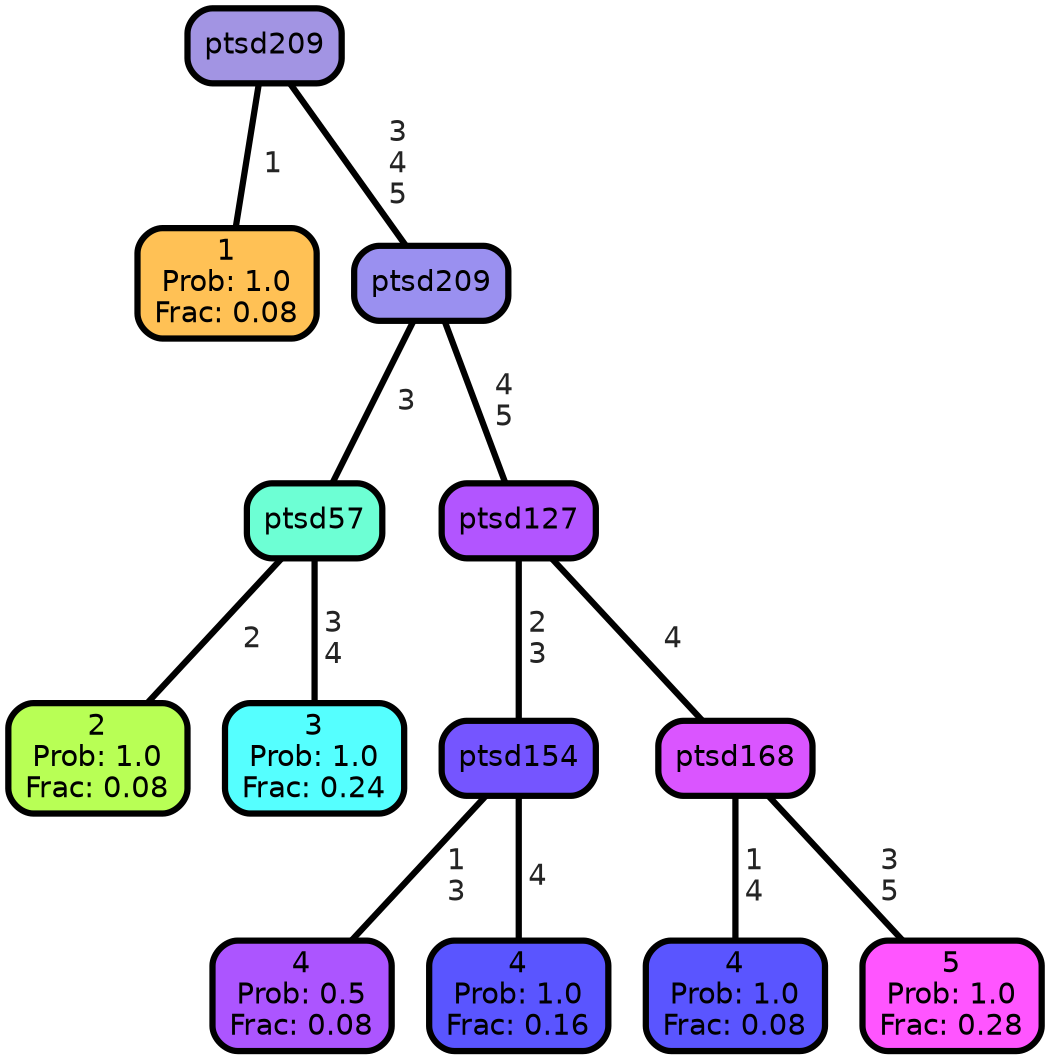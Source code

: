 graph Tree {
node [shape=box, style="filled, rounded",color="black",penwidth="3",fontcolor="black",                 fontname=helvetica] ;
graph [ranksep="0 equally", splines=straight,                 bgcolor=transparent, dpi=200] ;
edge [fontname=helvetica, fontweight=bold,fontcolor=grey14,color=black] ;
0 [label="1
Prob: 1.0
Frac: 0.08", fillcolor="#ffc155"] ;
1 [label="ptsd209", fillcolor="#a294e3"] ;
2 [label="2
Prob: 1.0
Frac: 0.08", fillcolor="#b8ff55"] ;
3 [label="ptsd57", fillcolor="#6dffd4"] ;
4 [label="3
Prob: 1.0
Frac: 0.24", fillcolor="#55ffff"] ;
5 [label="ptsd209", fillcolor="#9a90f0"] ;
6 [label="4
Prob: 0.5
Frac: 0.08", fillcolor="#ac55ff"] ;
7 [label="ptsd154", fillcolor="#7555ff"] ;
8 [label="4
Prob: 1.0
Frac: 0.16", fillcolor="#5a55ff"] ;
9 [label="ptsd127", fillcolor="#b255ff"] ;
10 [label="4
Prob: 1.0
Frac: 0.08", fillcolor="#5a55ff"] ;
11 [label="ptsd168", fillcolor="#da55ff"] ;
12 [label="5
Prob: 1.0
Frac: 0.28", fillcolor="#ff55ff"] ;
1 -- 0 [label=" 1",penwidth=3] ;
1 -- 5 [label=" 3\n 4\n 5",penwidth=3] ;
3 -- 2 [label=" 2",penwidth=3] ;
3 -- 4 [label=" 3\n 4",penwidth=3] ;
5 -- 3 [label=" 3",penwidth=3] ;
5 -- 9 [label=" 4\n 5",penwidth=3] ;
7 -- 6 [label=" 1\n 3",penwidth=3] ;
7 -- 8 [label=" 4",penwidth=3] ;
9 -- 7 [label=" 2\n 3",penwidth=3] ;
9 -- 11 [label=" 4",penwidth=3] ;
11 -- 10 [label=" 1\n 4",penwidth=3] ;
11 -- 12 [label=" 3\n 5",penwidth=3] ;
{rank = same;}}